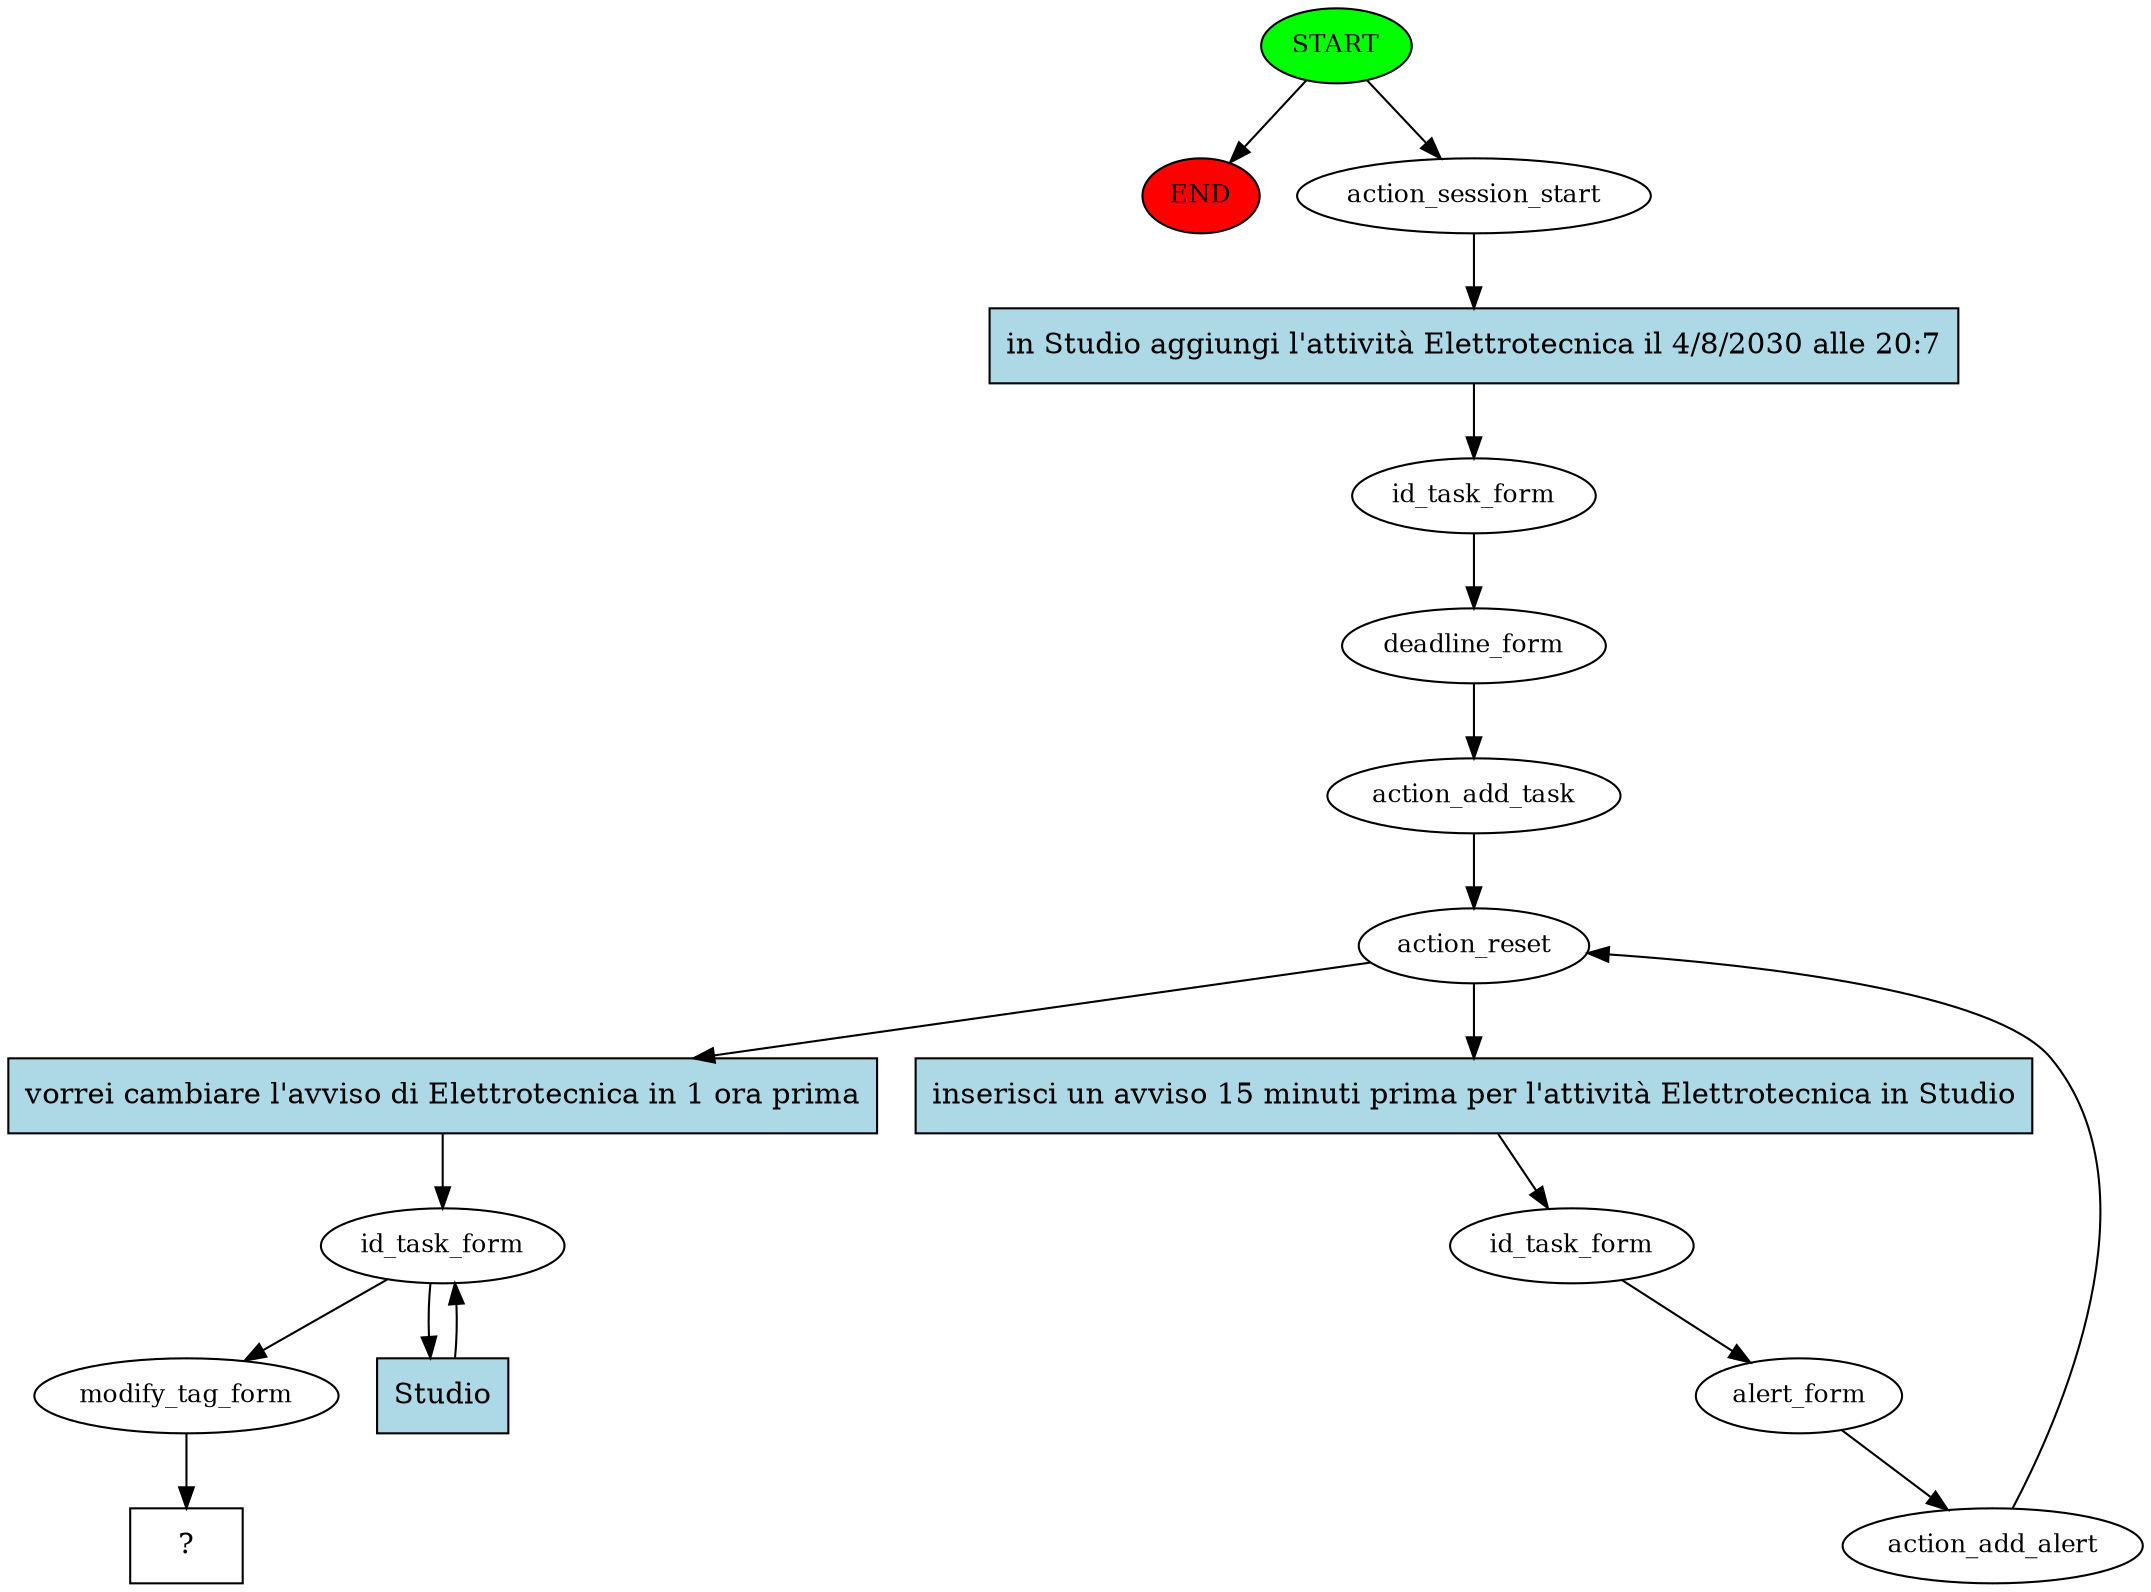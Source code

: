 digraph  {
0 [class="start active", fillcolor=green, fontsize=12, label=START, style=filled];
"-1" [class=end, fillcolor=red, fontsize=12, label=END, style=filled];
1 [class=active, fontsize=12, label=action_session_start];
2 [class=active, fontsize=12, label=id_task_form];
3 [class=active, fontsize=12, label=deadline_form];
4 [class=active, fontsize=12, label=action_add_task];
5 [class=active, fontsize=12, label=action_reset];
6 [class=active, fontsize=12, label=id_task_form];
7 [class=active, fontsize=12, label=alert_form];
8 [class=active, fontsize=12, label=action_add_alert];
10 [class=active, fontsize=12, label=id_task_form];
12 [class=active, fontsize=12, label=modify_tag_form];
13 [class="intent dashed active", label="  ?  ", shape=rect];
14 [class="intent active", fillcolor=lightblue, label="in Studio aggiungi l'attività Elettrotecnica il 4/8/2030 alle 20:7", shape=rect, style=filled];
15 [class="intent active", fillcolor=lightblue, label="inserisci un avviso 15 minuti prima per l'attività Elettrotecnica in Studio", shape=rect, style=filled];
16 [class="intent active", fillcolor=lightblue, label="vorrei cambiare l'avviso di Elettrotecnica in 1 ora prima", shape=rect, style=filled];
17 [class="intent active", fillcolor=lightblue, label=Studio, shape=rect, style=filled];
0 -> "-1"  [class="", key=NONE, label=""];
0 -> 1  [class=active, key=NONE, label=""];
1 -> 14  [class=active, key=0];
2 -> 3  [class=active, key=NONE, label=""];
3 -> 4  [class=active, key=NONE, label=""];
4 -> 5  [class=active, key=NONE, label=""];
5 -> 15  [class=active, key=0];
5 -> 16  [class=active, key=0];
6 -> 7  [class=active, key=NONE, label=""];
7 -> 8  [class=active, key=NONE, label=""];
8 -> 5  [class=active, key=NONE, label=""];
10 -> 12  [class=active, key=NONE, label=""];
10 -> 17  [class=active, key=0];
12 -> 13  [class=active, key=NONE, label=""];
14 -> 2  [class=active, key=0];
15 -> 6  [class=active, key=0];
16 -> 10  [class=active, key=0];
17 -> 10  [class=active, key=0];
}
